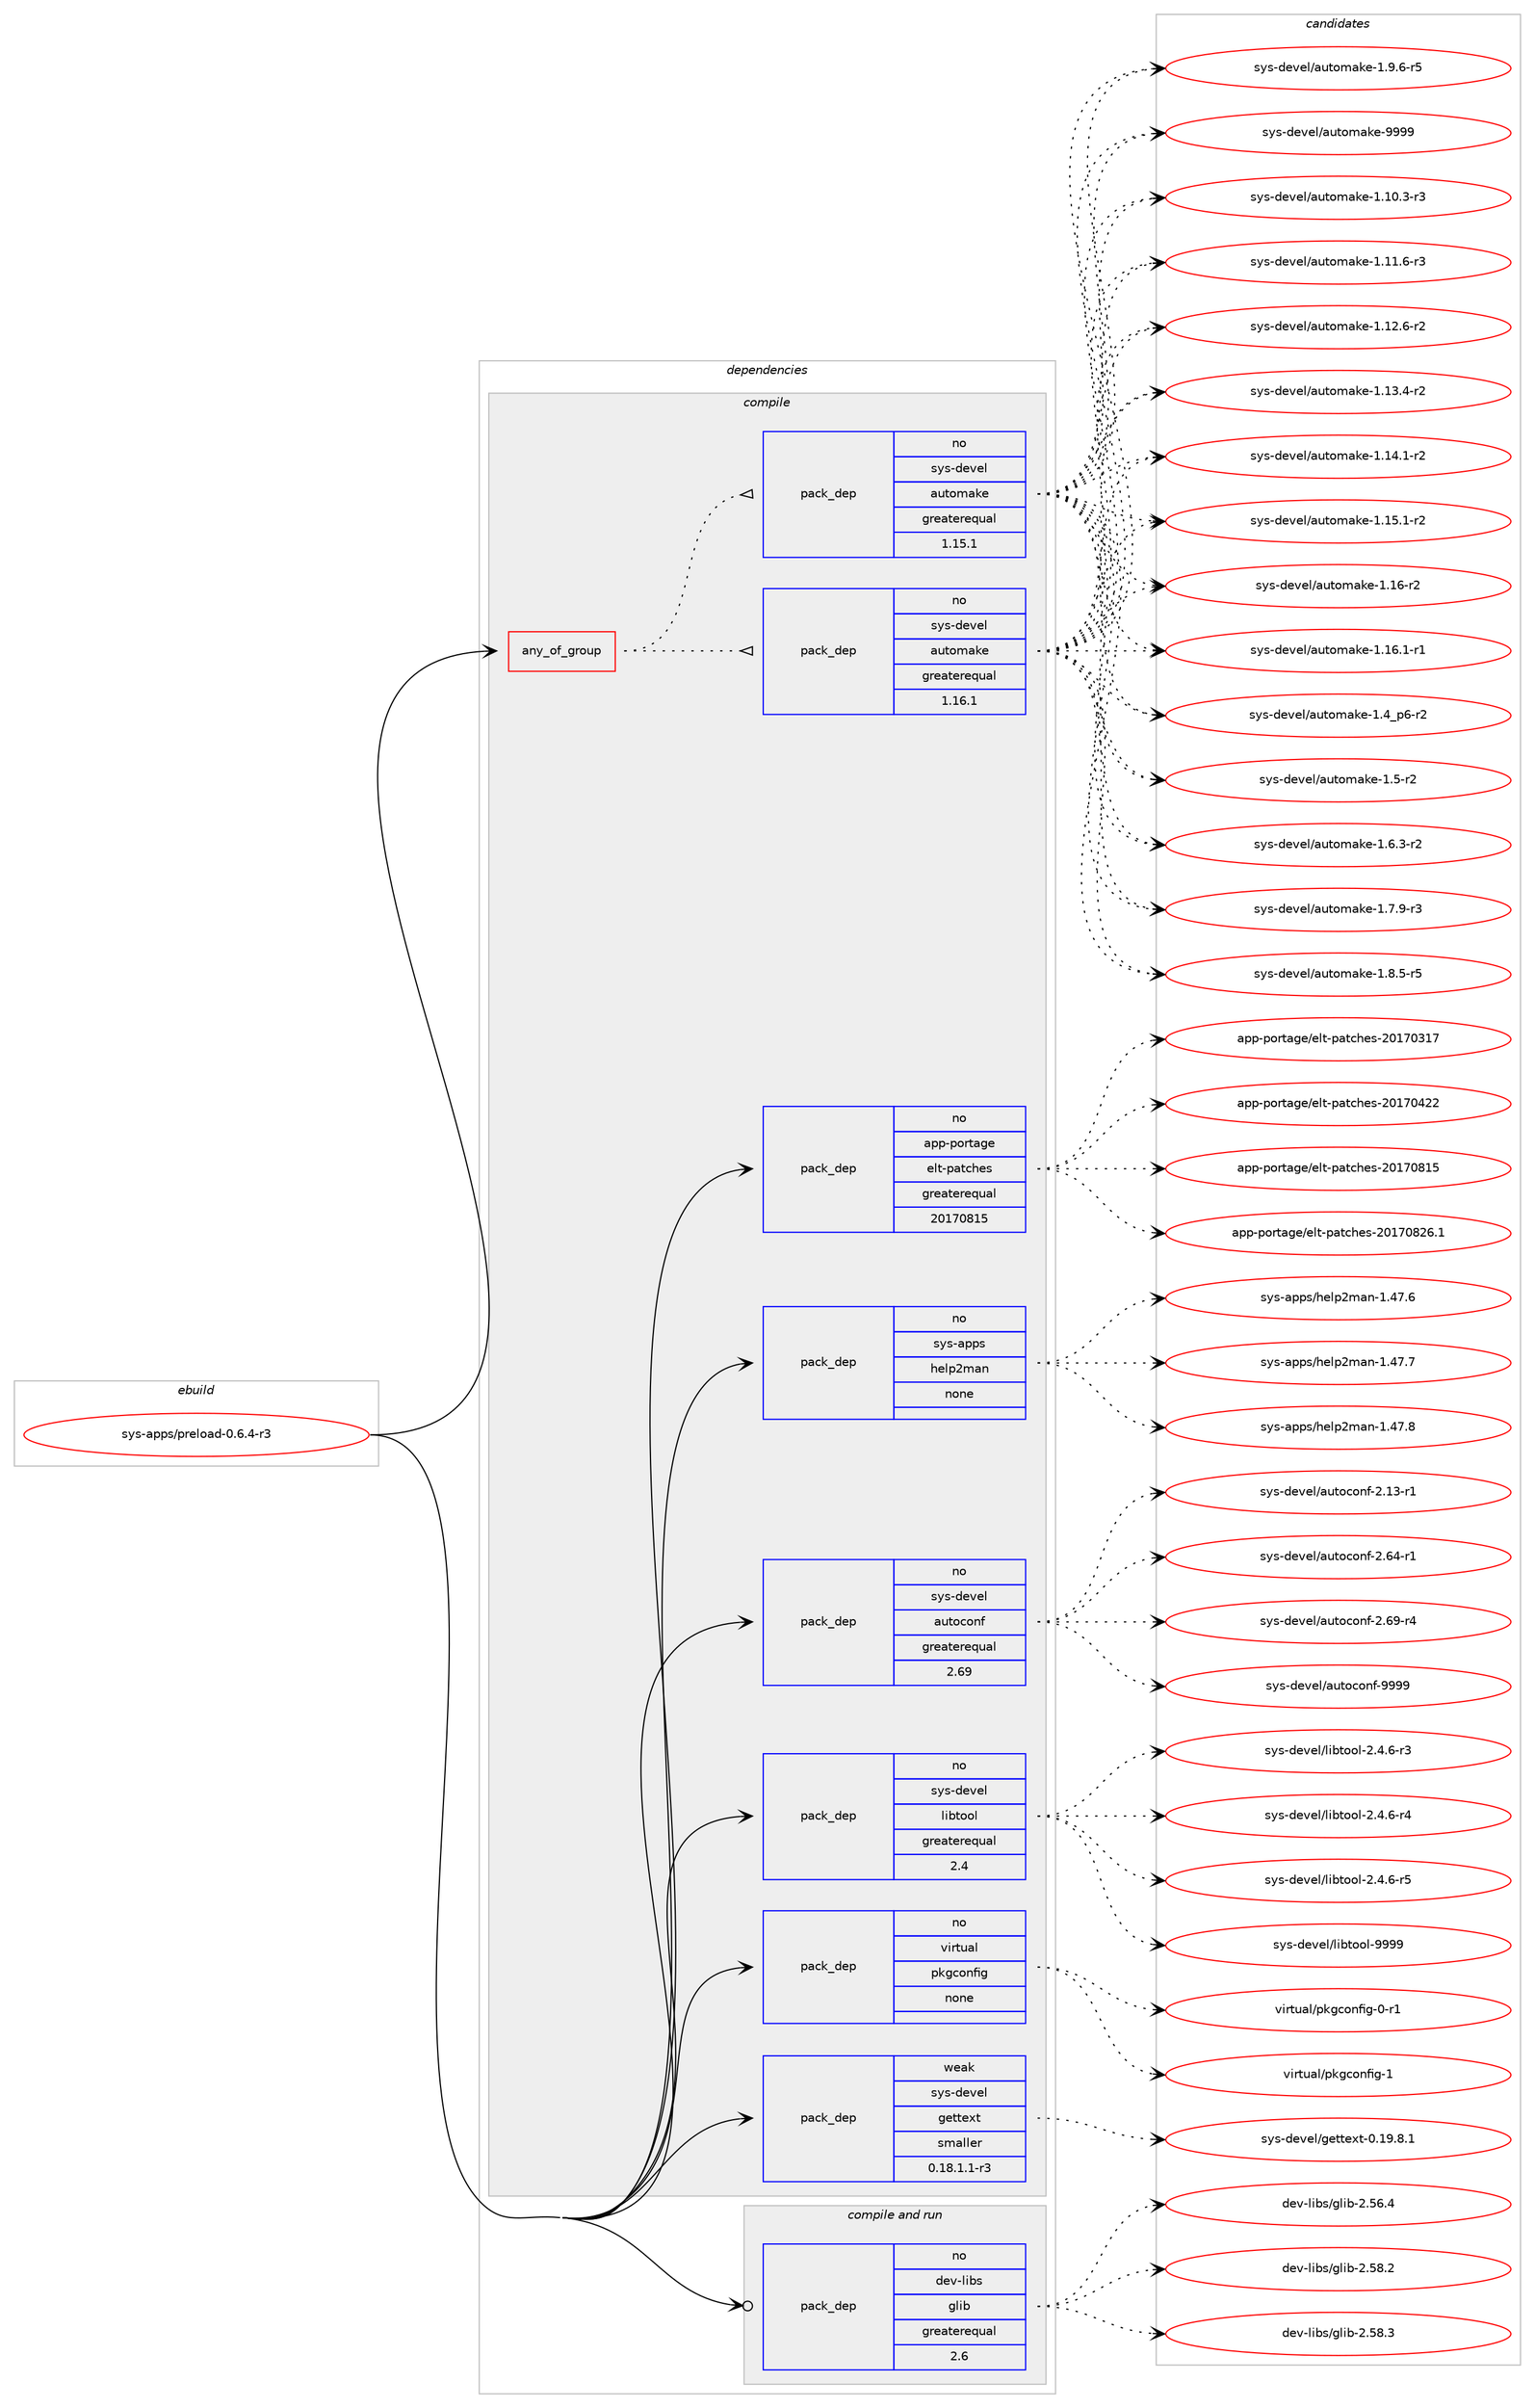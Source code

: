 digraph prolog {

# *************
# Graph options
# *************

newrank=true;
concentrate=true;
compound=true;
graph [rankdir=LR,fontname=Helvetica,fontsize=10,ranksep=1.5];#, ranksep=2.5, nodesep=0.2];
edge  [arrowhead=vee];
node  [fontname=Helvetica,fontsize=10];

# **********
# The ebuild
# **********

subgraph cluster_leftcol {
color=gray;
rank=same;
label=<<i>ebuild</i>>;
id [label="sys-apps/preload-0.6.4-r3", color=red, width=4, href="../sys-apps/preload-0.6.4-r3.svg"];
}

# ****************
# The dependencies
# ****************

subgraph cluster_midcol {
color=gray;
label=<<i>dependencies</i>>;
subgraph cluster_compile {
fillcolor="#eeeeee";
style=filled;
label=<<i>compile</i>>;
subgraph any27151 {
dependency1714040 [label=<<TABLE BORDER="0" CELLBORDER="1" CELLSPACING="0" CELLPADDING="4"><TR><TD CELLPADDING="10">any_of_group</TD></TR></TABLE>>, shape=none, color=red];subgraph pack1229036 {
dependency1714041 [label=<<TABLE BORDER="0" CELLBORDER="1" CELLSPACING="0" CELLPADDING="4" WIDTH="220"><TR><TD ROWSPAN="6" CELLPADDING="30">pack_dep</TD></TR><TR><TD WIDTH="110">no</TD></TR><TR><TD>sys-devel</TD></TR><TR><TD>automake</TD></TR><TR><TD>greaterequal</TD></TR><TR><TD>1.16.1</TD></TR></TABLE>>, shape=none, color=blue];
}
dependency1714040:e -> dependency1714041:w [weight=20,style="dotted",arrowhead="oinv"];
subgraph pack1229037 {
dependency1714042 [label=<<TABLE BORDER="0" CELLBORDER="1" CELLSPACING="0" CELLPADDING="4" WIDTH="220"><TR><TD ROWSPAN="6" CELLPADDING="30">pack_dep</TD></TR><TR><TD WIDTH="110">no</TD></TR><TR><TD>sys-devel</TD></TR><TR><TD>automake</TD></TR><TR><TD>greaterequal</TD></TR><TR><TD>1.15.1</TD></TR></TABLE>>, shape=none, color=blue];
}
dependency1714040:e -> dependency1714042:w [weight=20,style="dotted",arrowhead="oinv"];
}
id:e -> dependency1714040:w [weight=20,style="solid",arrowhead="vee"];
subgraph pack1229038 {
dependency1714043 [label=<<TABLE BORDER="0" CELLBORDER="1" CELLSPACING="0" CELLPADDING="4" WIDTH="220"><TR><TD ROWSPAN="6" CELLPADDING="30">pack_dep</TD></TR><TR><TD WIDTH="110">no</TD></TR><TR><TD>app-portage</TD></TR><TR><TD>elt-patches</TD></TR><TR><TD>greaterequal</TD></TR><TR><TD>20170815</TD></TR></TABLE>>, shape=none, color=blue];
}
id:e -> dependency1714043:w [weight=20,style="solid",arrowhead="vee"];
subgraph pack1229039 {
dependency1714044 [label=<<TABLE BORDER="0" CELLBORDER="1" CELLSPACING="0" CELLPADDING="4" WIDTH="220"><TR><TD ROWSPAN="6" CELLPADDING="30">pack_dep</TD></TR><TR><TD WIDTH="110">no</TD></TR><TR><TD>sys-apps</TD></TR><TR><TD>help2man</TD></TR><TR><TD>none</TD></TR><TR><TD></TD></TR></TABLE>>, shape=none, color=blue];
}
id:e -> dependency1714044:w [weight=20,style="solid",arrowhead="vee"];
subgraph pack1229040 {
dependency1714045 [label=<<TABLE BORDER="0" CELLBORDER="1" CELLSPACING="0" CELLPADDING="4" WIDTH="220"><TR><TD ROWSPAN="6" CELLPADDING="30">pack_dep</TD></TR><TR><TD WIDTH="110">no</TD></TR><TR><TD>sys-devel</TD></TR><TR><TD>autoconf</TD></TR><TR><TD>greaterequal</TD></TR><TR><TD>2.69</TD></TR></TABLE>>, shape=none, color=blue];
}
id:e -> dependency1714045:w [weight=20,style="solid",arrowhead="vee"];
subgraph pack1229041 {
dependency1714046 [label=<<TABLE BORDER="0" CELLBORDER="1" CELLSPACING="0" CELLPADDING="4" WIDTH="220"><TR><TD ROWSPAN="6" CELLPADDING="30">pack_dep</TD></TR><TR><TD WIDTH="110">no</TD></TR><TR><TD>sys-devel</TD></TR><TR><TD>libtool</TD></TR><TR><TD>greaterequal</TD></TR><TR><TD>2.4</TD></TR></TABLE>>, shape=none, color=blue];
}
id:e -> dependency1714046:w [weight=20,style="solid",arrowhead="vee"];
subgraph pack1229042 {
dependency1714047 [label=<<TABLE BORDER="0" CELLBORDER="1" CELLSPACING="0" CELLPADDING="4" WIDTH="220"><TR><TD ROWSPAN="6" CELLPADDING="30">pack_dep</TD></TR><TR><TD WIDTH="110">no</TD></TR><TR><TD>virtual</TD></TR><TR><TD>pkgconfig</TD></TR><TR><TD>none</TD></TR><TR><TD></TD></TR></TABLE>>, shape=none, color=blue];
}
id:e -> dependency1714047:w [weight=20,style="solid",arrowhead="vee"];
subgraph pack1229043 {
dependency1714048 [label=<<TABLE BORDER="0" CELLBORDER="1" CELLSPACING="0" CELLPADDING="4" WIDTH="220"><TR><TD ROWSPAN="6" CELLPADDING="30">pack_dep</TD></TR><TR><TD WIDTH="110">weak</TD></TR><TR><TD>sys-devel</TD></TR><TR><TD>gettext</TD></TR><TR><TD>smaller</TD></TR><TR><TD>0.18.1.1-r3</TD></TR></TABLE>>, shape=none, color=blue];
}
id:e -> dependency1714048:w [weight=20,style="solid",arrowhead="vee"];
}
subgraph cluster_compileandrun {
fillcolor="#eeeeee";
style=filled;
label=<<i>compile and run</i>>;
subgraph pack1229044 {
dependency1714049 [label=<<TABLE BORDER="0" CELLBORDER="1" CELLSPACING="0" CELLPADDING="4" WIDTH="220"><TR><TD ROWSPAN="6" CELLPADDING="30">pack_dep</TD></TR><TR><TD WIDTH="110">no</TD></TR><TR><TD>dev-libs</TD></TR><TR><TD>glib</TD></TR><TR><TD>greaterequal</TD></TR><TR><TD>2.6</TD></TR></TABLE>>, shape=none, color=blue];
}
id:e -> dependency1714049:w [weight=20,style="solid",arrowhead="odotvee"];
}
subgraph cluster_run {
fillcolor="#eeeeee";
style=filled;
label=<<i>run</i>>;
}
}

# **************
# The candidates
# **************

subgraph cluster_choices {
rank=same;
color=gray;
label=<<i>candidates</i>>;

subgraph choice1229036 {
color=black;
nodesep=1;
choice11512111545100101118101108479711711611110997107101454946494846514511451 [label="sys-devel/automake-1.10.3-r3", color=red, width=4,href="../sys-devel/automake-1.10.3-r3.svg"];
choice11512111545100101118101108479711711611110997107101454946494946544511451 [label="sys-devel/automake-1.11.6-r3", color=red, width=4,href="../sys-devel/automake-1.11.6-r3.svg"];
choice11512111545100101118101108479711711611110997107101454946495046544511450 [label="sys-devel/automake-1.12.6-r2", color=red, width=4,href="../sys-devel/automake-1.12.6-r2.svg"];
choice11512111545100101118101108479711711611110997107101454946495146524511450 [label="sys-devel/automake-1.13.4-r2", color=red, width=4,href="../sys-devel/automake-1.13.4-r2.svg"];
choice11512111545100101118101108479711711611110997107101454946495246494511450 [label="sys-devel/automake-1.14.1-r2", color=red, width=4,href="../sys-devel/automake-1.14.1-r2.svg"];
choice11512111545100101118101108479711711611110997107101454946495346494511450 [label="sys-devel/automake-1.15.1-r2", color=red, width=4,href="../sys-devel/automake-1.15.1-r2.svg"];
choice1151211154510010111810110847971171161111099710710145494649544511450 [label="sys-devel/automake-1.16-r2", color=red, width=4,href="../sys-devel/automake-1.16-r2.svg"];
choice11512111545100101118101108479711711611110997107101454946495446494511449 [label="sys-devel/automake-1.16.1-r1", color=red, width=4,href="../sys-devel/automake-1.16.1-r1.svg"];
choice115121115451001011181011084797117116111109971071014549465295112544511450 [label="sys-devel/automake-1.4_p6-r2", color=red, width=4,href="../sys-devel/automake-1.4_p6-r2.svg"];
choice11512111545100101118101108479711711611110997107101454946534511450 [label="sys-devel/automake-1.5-r2", color=red, width=4,href="../sys-devel/automake-1.5-r2.svg"];
choice115121115451001011181011084797117116111109971071014549465446514511450 [label="sys-devel/automake-1.6.3-r2", color=red, width=4,href="../sys-devel/automake-1.6.3-r2.svg"];
choice115121115451001011181011084797117116111109971071014549465546574511451 [label="sys-devel/automake-1.7.9-r3", color=red, width=4,href="../sys-devel/automake-1.7.9-r3.svg"];
choice115121115451001011181011084797117116111109971071014549465646534511453 [label="sys-devel/automake-1.8.5-r5", color=red, width=4,href="../sys-devel/automake-1.8.5-r5.svg"];
choice115121115451001011181011084797117116111109971071014549465746544511453 [label="sys-devel/automake-1.9.6-r5", color=red, width=4,href="../sys-devel/automake-1.9.6-r5.svg"];
choice115121115451001011181011084797117116111109971071014557575757 [label="sys-devel/automake-9999", color=red, width=4,href="../sys-devel/automake-9999.svg"];
dependency1714041:e -> choice11512111545100101118101108479711711611110997107101454946494846514511451:w [style=dotted,weight="100"];
dependency1714041:e -> choice11512111545100101118101108479711711611110997107101454946494946544511451:w [style=dotted,weight="100"];
dependency1714041:e -> choice11512111545100101118101108479711711611110997107101454946495046544511450:w [style=dotted,weight="100"];
dependency1714041:e -> choice11512111545100101118101108479711711611110997107101454946495146524511450:w [style=dotted,weight="100"];
dependency1714041:e -> choice11512111545100101118101108479711711611110997107101454946495246494511450:w [style=dotted,weight="100"];
dependency1714041:e -> choice11512111545100101118101108479711711611110997107101454946495346494511450:w [style=dotted,weight="100"];
dependency1714041:e -> choice1151211154510010111810110847971171161111099710710145494649544511450:w [style=dotted,weight="100"];
dependency1714041:e -> choice11512111545100101118101108479711711611110997107101454946495446494511449:w [style=dotted,weight="100"];
dependency1714041:e -> choice115121115451001011181011084797117116111109971071014549465295112544511450:w [style=dotted,weight="100"];
dependency1714041:e -> choice11512111545100101118101108479711711611110997107101454946534511450:w [style=dotted,weight="100"];
dependency1714041:e -> choice115121115451001011181011084797117116111109971071014549465446514511450:w [style=dotted,weight="100"];
dependency1714041:e -> choice115121115451001011181011084797117116111109971071014549465546574511451:w [style=dotted,weight="100"];
dependency1714041:e -> choice115121115451001011181011084797117116111109971071014549465646534511453:w [style=dotted,weight="100"];
dependency1714041:e -> choice115121115451001011181011084797117116111109971071014549465746544511453:w [style=dotted,weight="100"];
dependency1714041:e -> choice115121115451001011181011084797117116111109971071014557575757:w [style=dotted,weight="100"];
}
subgraph choice1229037 {
color=black;
nodesep=1;
choice11512111545100101118101108479711711611110997107101454946494846514511451 [label="sys-devel/automake-1.10.3-r3", color=red, width=4,href="../sys-devel/automake-1.10.3-r3.svg"];
choice11512111545100101118101108479711711611110997107101454946494946544511451 [label="sys-devel/automake-1.11.6-r3", color=red, width=4,href="../sys-devel/automake-1.11.6-r3.svg"];
choice11512111545100101118101108479711711611110997107101454946495046544511450 [label="sys-devel/automake-1.12.6-r2", color=red, width=4,href="../sys-devel/automake-1.12.6-r2.svg"];
choice11512111545100101118101108479711711611110997107101454946495146524511450 [label="sys-devel/automake-1.13.4-r2", color=red, width=4,href="../sys-devel/automake-1.13.4-r2.svg"];
choice11512111545100101118101108479711711611110997107101454946495246494511450 [label="sys-devel/automake-1.14.1-r2", color=red, width=4,href="../sys-devel/automake-1.14.1-r2.svg"];
choice11512111545100101118101108479711711611110997107101454946495346494511450 [label="sys-devel/automake-1.15.1-r2", color=red, width=4,href="../sys-devel/automake-1.15.1-r2.svg"];
choice1151211154510010111810110847971171161111099710710145494649544511450 [label="sys-devel/automake-1.16-r2", color=red, width=4,href="../sys-devel/automake-1.16-r2.svg"];
choice11512111545100101118101108479711711611110997107101454946495446494511449 [label="sys-devel/automake-1.16.1-r1", color=red, width=4,href="../sys-devel/automake-1.16.1-r1.svg"];
choice115121115451001011181011084797117116111109971071014549465295112544511450 [label="sys-devel/automake-1.4_p6-r2", color=red, width=4,href="../sys-devel/automake-1.4_p6-r2.svg"];
choice11512111545100101118101108479711711611110997107101454946534511450 [label="sys-devel/automake-1.5-r2", color=red, width=4,href="../sys-devel/automake-1.5-r2.svg"];
choice115121115451001011181011084797117116111109971071014549465446514511450 [label="sys-devel/automake-1.6.3-r2", color=red, width=4,href="../sys-devel/automake-1.6.3-r2.svg"];
choice115121115451001011181011084797117116111109971071014549465546574511451 [label="sys-devel/automake-1.7.9-r3", color=red, width=4,href="../sys-devel/automake-1.7.9-r3.svg"];
choice115121115451001011181011084797117116111109971071014549465646534511453 [label="sys-devel/automake-1.8.5-r5", color=red, width=4,href="../sys-devel/automake-1.8.5-r5.svg"];
choice115121115451001011181011084797117116111109971071014549465746544511453 [label="sys-devel/automake-1.9.6-r5", color=red, width=4,href="../sys-devel/automake-1.9.6-r5.svg"];
choice115121115451001011181011084797117116111109971071014557575757 [label="sys-devel/automake-9999", color=red, width=4,href="../sys-devel/automake-9999.svg"];
dependency1714042:e -> choice11512111545100101118101108479711711611110997107101454946494846514511451:w [style=dotted,weight="100"];
dependency1714042:e -> choice11512111545100101118101108479711711611110997107101454946494946544511451:w [style=dotted,weight="100"];
dependency1714042:e -> choice11512111545100101118101108479711711611110997107101454946495046544511450:w [style=dotted,weight="100"];
dependency1714042:e -> choice11512111545100101118101108479711711611110997107101454946495146524511450:w [style=dotted,weight="100"];
dependency1714042:e -> choice11512111545100101118101108479711711611110997107101454946495246494511450:w [style=dotted,weight="100"];
dependency1714042:e -> choice11512111545100101118101108479711711611110997107101454946495346494511450:w [style=dotted,weight="100"];
dependency1714042:e -> choice1151211154510010111810110847971171161111099710710145494649544511450:w [style=dotted,weight="100"];
dependency1714042:e -> choice11512111545100101118101108479711711611110997107101454946495446494511449:w [style=dotted,weight="100"];
dependency1714042:e -> choice115121115451001011181011084797117116111109971071014549465295112544511450:w [style=dotted,weight="100"];
dependency1714042:e -> choice11512111545100101118101108479711711611110997107101454946534511450:w [style=dotted,weight="100"];
dependency1714042:e -> choice115121115451001011181011084797117116111109971071014549465446514511450:w [style=dotted,weight="100"];
dependency1714042:e -> choice115121115451001011181011084797117116111109971071014549465546574511451:w [style=dotted,weight="100"];
dependency1714042:e -> choice115121115451001011181011084797117116111109971071014549465646534511453:w [style=dotted,weight="100"];
dependency1714042:e -> choice115121115451001011181011084797117116111109971071014549465746544511453:w [style=dotted,weight="100"];
dependency1714042:e -> choice115121115451001011181011084797117116111109971071014557575757:w [style=dotted,weight="100"];
}
subgraph choice1229038 {
color=black;
nodesep=1;
choice97112112451121111141169710310147101108116451129711699104101115455048495548514955 [label="app-portage/elt-patches-20170317", color=red, width=4,href="../app-portage/elt-patches-20170317.svg"];
choice97112112451121111141169710310147101108116451129711699104101115455048495548525050 [label="app-portage/elt-patches-20170422", color=red, width=4,href="../app-portage/elt-patches-20170422.svg"];
choice97112112451121111141169710310147101108116451129711699104101115455048495548564953 [label="app-portage/elt-patches-20170815", color=red, width=4,href="../app-portage/elt-patches-20170815.svg"];
choice971121124511211111411697103101471011081164511297116991041011154550484955485650544649 [label="app-portage/elt-patches-20170826.1", color=red, width=4,href="../app-portage/elt-patches-20170826.1.svg"];
dependency1714043:e -> choice97112112451121111141169710310147101108116451129711699104101115455048495548514955:w [style=dotted,weight="100"];
dependency1714043:e -> choice97112112451121111141169710310147101108116451129711699104101115455048495548525050:w [style=dotted,weight="100"];
dependency1714043:e -> choice97112112451121111141169710310147101108116451129711699104101115455048495548564953:w [style=dotted,weight="100"];
dependency1714043:e -> choice971121124511211111411697103101471011081164511297116991041011154550484955485650544649:w [style=dotted,weight="100"];
}
subgraph choice1229039 {
color=black;
nodesep=1;
choice115121115459711211211547104101108112501099711045494652554654 [label="sys-apps/help2man-1.47.6", color=red, width=4,href="../sys-apps/help2man-1.47.6.svg"];
choice115121115459711211211547104101108112501099711045494652554655 [label="sys-apps/help2man-1.47.7", color=red, width=4,href="../sys-apps/help2man-1.47.7.svg"];
choice115121115459711211211547104101108112501099711045494652554656 [label="sys-apps/help2man-1.47.8", color=red, width=4,href="../sys-apps/help2man-1.47.8.svg"];
dependency1714044:e -> choice115121115459711211211547104101108112501099711045494652554654:w [style=dotted,weight="100"];
dependency1714044:e -> choice115121115459711211211547104101108112501099711045494652554655:w [style=dotted,weight="100"];
dependency1714044:e -> choice115121115459711211211547104101108112501099711045494652554656:w [style=dotted,weight="100"];
}
subgraph choice1229040 {
color=black;
nodesep=1;
choice1151211154510010111810110847971171161119911111010245504649514511449 [label="sys-devel/autoconf-2.13-r1", color=red, width=4,href="../sys-devel/autoconf-2.13-r1.svg"];
choice1151211154510010111810110847971171161119911111010245504654524511449 [label="sys-devel/autoconf-2.64-r1", color=red, width=4,href="../sys-devel/autoconf-2.64-r1.svg"];
choice1151211154510010111810110847971171161119911111010245504654574511452 [label="sys-devel/autoconf-2.69-r4", color=red, width=4,href="../sys-devel/autoconf-2.69-r4.svg"];
choice115121115451001011181011084797117116111991111101024557575757 [label="sys-devel/autoconf-9999", color=red, width=4,href="../sys-devel/autoconf-9999.svg"];
dependency1714045:e -> choice1151211154510010111810110847971171161119911111010245504649514511449:w [style=dotted,weight="100"];
dependency1714045:e -> choice1151211154510010111810110847971171161119911111010245504654524511449:w [style=dotted,weight="100"];
dependency1714045:e -> choice1151211154510010111810110847971171161119911111010245504654574511452:w [style=dotted,weight="100"];
dependency1714045:e -> choice115121115451001011181011084797117116111991111101024557575757:w [style=dotted,weight="100"];
}
subgraph choice1229041 {
color=black;
nodesep=1;
choice1151211154510010111810110847108105981161111111084550465246544511451 [label="sys-devel/libtool-2.4.6-r3", color=red, width=4,href="../sys-devel/libtool-2.4.6-r3.svg"];
choice1151211154510010111810110847108105981161111111084550465246544511452 [label="sys-devel/libtool-2.4.6-r4", color=red, width=4,href="../sys-devel/libtool-2.4.6-r4.svg"];
choice1151211154510010111810110847108105981161111111084550465246544511453 [label="sys-devel/libtool-2.4.6-r5", color=red, width=4,href="../sys-devel/libtool-2.4.6-r5.svg"];
choice1151211154510010111810110847108105981161111111084557575757 [label="sys-devel/libtool-9999", color=red, width=4,href="../sys-devel/libtool-9999.svg"];
dependency1714046:e -> choice1151211154510010111810110847108105981161111111084550465246544511451:w [style=dotted,weight="100"];
dependency1714046:e -> choice1151211154510010111810110847108105981161111111084550465246544511452:w [style=dotted,weight="100"];
dependency1714046:e -> choice1151211154510010111810110847108105981161111111084550465246544511453:w [style=dotted,weight="100"];
dependency1714046:e -> choice1151211154510010111810110847108105981161111111084557575757:w [style=dotted,weight="100"];
}
subgraph choice1229042 {
color=black;
nodesep=1;
choice11810511411611797108471121071039911111010210510345484511449 [label="virtual/pkgconfig-0-r1", color=red, width=4,href="../virtual/pkgconfig-0-r1.svg"];
choice1181051141161179710847112107103991111101021051034549 [label="virtual/pkgconfig-1", color=red, width=4,href="../virtual/pkgconfig-1.svg"];
dependency1714047:e -> choice11810511411611797108471121071039911111010210510345484511449:w [style=dotted,weight="100"];
dependency1714047:e -> choice1181051141161179710847112107103991111101021051034549:w [style=dotted,weight="100"];
}
subgraph choice1229043 {
color=black;
nodesep=1;
choice1151211154510010111810110847103101116116101120116454846495746564649 [label="sys-devel/gettext-0.19.8.1", color=red, width=4,href="../sys-devel/gettext-0.19.8.1.svg"];
dependency1714048:e -> choice1151211154510010111810110847103101116116101120116454846495746564649:w [style=dotted,weight="100"];
}
subgraph choice1229044 {
color=black;
nodesep=1;
choice1001011184510810598115471031081059845504653544652 [label="dev-libs/glib-2.56.4", color=red, width=4,href="../dev-libs/glib-2.56.4.svg"];
choice1001011184510810598115471031081059845504653564650 [label="dev-libs/glib-2.58.2", color=red, width=4,href="../dev-libs/glib-2.58.2.svg"];
choice1001011184510810598115471031081059845504653564651 [label="dev-libs/glib-2.58.3", color=red, width=4,href="../dev-libs/glib-2.58.3.svg"];
dependency1714049:e -> choice1001011184510810598115471031081059845504653544652:w [style=dotted,weight="100"];
dependency1714049:e -> choice1001011184510810598115471031081059845504653564650:w [style=dotted,weight="100"];
dependency1714049:e -> choice1001011184510810598115471031081059845504653564651:w [style=dotted,weight="100"];
}
}

}
